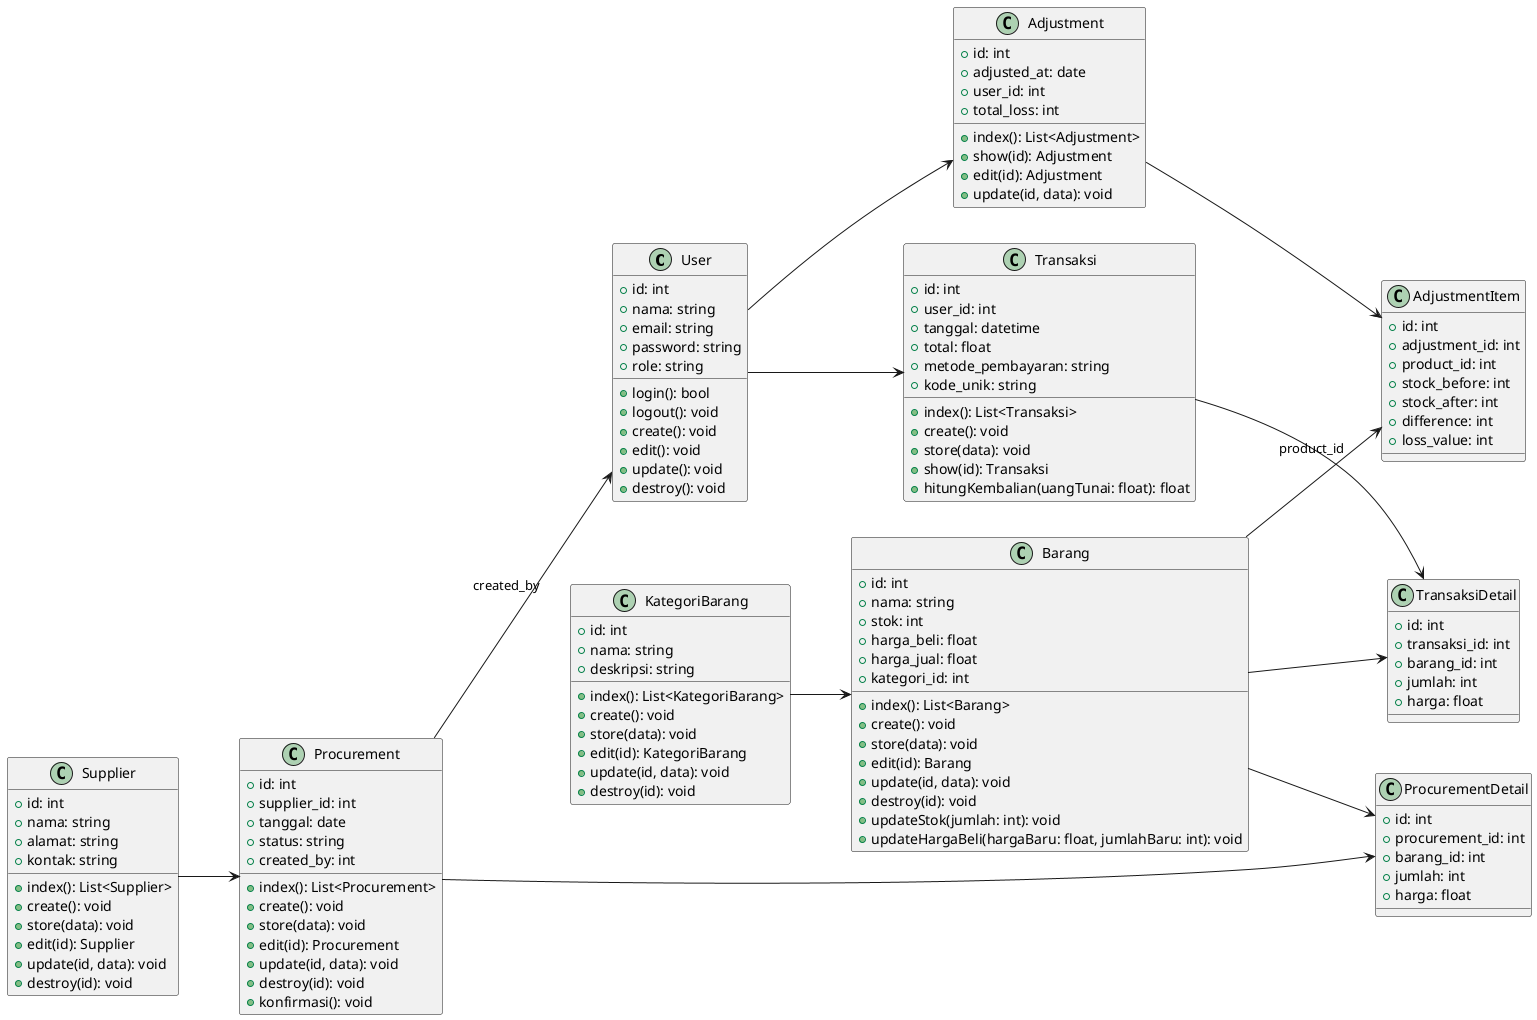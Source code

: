 @startuml
left to right direction

' ======================
' CLASS DEFINITIONS
' ======================

class User {
  +id: int
  +nama: string
  +email: string
  +password: string
  +role: string

  +login(): bool
  +logout(): void
  +create(): void
  +edit(): void
  +update(): void
  +destroy(): void
}

class KategoriBarang {
  +id: int
  +nama: string
  +deskripsi: string

  +index(): List<KategoriBarang>
  +create(): void
  +store(data): void
  +edit(id): KategoriBarang
  +update(id, data): void
  +destroy(id): void
}

class Barang {
  +id: int
  +nama: string
  +stok: int
  +harga_beli: float
  +harga_jual: float
  +kategori_id: int

  +index(): List<Barang>
  +create(): void
  +store(data): void
  +edit(id): Barang
  +update(id, data): void
  +destroy(id): void
  +updateStok(jumlah: int): void
  +updateHargaBeli(hargaBaru: float, jumlahBaru: int): void
}

class Supplier {
  +id: int
  +nama: string
  +alamat: string
  +kontak: string

  +index(): List<Supplier>
  +create(): void
  +store(data): void
  +edit(id): Supplier
  +update(id, data): void
  +destroy(id): void
}

class Procurement {
  +id: int
  +supplier_id: int
  +tanggal: date
  +status: string
  +created_by: int

  +index(): List<Procurement>
  +create(): void
  +store(data): void
  +edit(id): Procurement
  +update(id, data): void
  +destroy(id): void
  +konfirmasi(): void
}

class ProcurementDetail {
  +id: int
  +procurement_id: int
  +barang_id: int
  +jumlah: int
  +harga: float
}

class Adjustment {
  +id: int
  +adjusted_at: date
  +user_id: int
  +total_loss: int

  +index(): List<Adjustment>
  +show(id): Adjustment
  +edit(id): Adjustment
  +update(id, data): void
}

class AdjustmentItem {
  +id: int
  +adjustment_id: int
  +product_id: int
  +stock_before: int
  +stock_after: int
  +difference: int
  +loss_value: int
}

class Transaksi {
  +id: int
  +user_id: int
  +tanggal: datetime
  +total: float
  +metode_pembayaran: string
  +kode_unik: string

  +index(): List<Transaksi>
  +create(): void
  +store(data): void
  +show(id): Transaksi
  +hitungKembalian(uangTunai: float): float
}

class TransaksiDetail {
  +id: int
  +transaksi_id: int
  +barang_id: int
  +jumlah: int
  +harga: float
}

' ======================
' RELATIONSHIPS
' ======================

User --> Transaksi
KategoriBarang --> Barang
Barang --> TransaksiDetail
Barang --> ProcurementDetail
Supplier --> Procurement
Procurement --> ProcurementDetail
Transaksi --> TransaksiDetail
Procurement --> User : created_by
User --> Adjustment
Adjustment --> AdjustmentItem
Barang --> AdjustmentItem : product_id

@enduml
